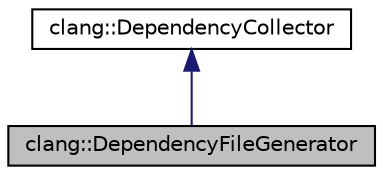 digraph "clang::DependencyFileGenerator"
{
 // LATEX_PDF_SIZE
  bgcolor="transparent";
  edge [fontname="Helvetica",fontsize="10",labelfontname="Helvetica",labelfontsize="10"];
  node [fontname="Helvetica",fontsize="10",shape=record];
  Node1 [label="clang::DependencyFileGenerator",height=0.2,width=0.4,color="black", fillcolor="grey75", style="filled", fontcolor="black",tooltip="Builds a dependency file when attached to a Preprocessor (for includes) and ASTReader (for module imp..."];
  Node2 -> Node1 [dir="back",color="midnightblue",fontsize="10",style="solid",fontname="Helvetica"];
  Node2 [label="clang::DependencyCollector",height=0.2,width=0.4,color="black",URL="$classclang_1_1DependencyCollector.html",tooltip="An interface for collecting the dependencies of a compilation."];
}
